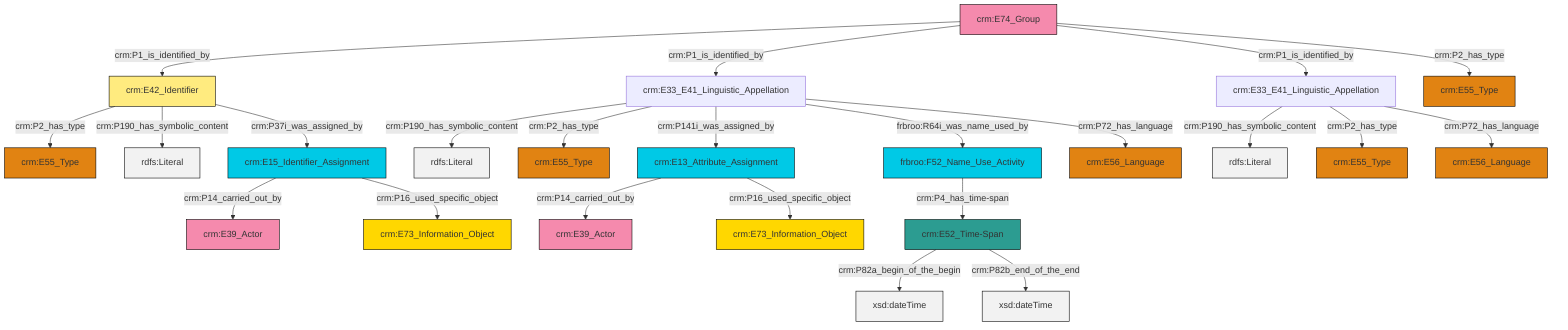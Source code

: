 graph TD
classDef Literal fill:#f2f2f2,stroke:#000000;
classDef CRM_Entity fill:#FFFFFF,stroke:#000000;
classDef Temporal_Entity fill:#00C9E6, stroke:#000000;
classDef Type fill:#E18312, stroke:#000000;
classDef Time-Span fill:#2C9C91, stroke:#000000;
classDef Appellation fill:#FFEB7F, stroke:#000000;
classDef Place fill:#008836, stroke:#000000;
classDef Persistent_Item fill:#B266B2, stroke:#000000;
classDef Conceptual_Object fill:#FFD700, stroke:#000000;
classDef Physical_Thing fill:#D2B48C, stroke:#000000;
classDef Actor fill:#f58aad, stroke:#000000;
classDef PC_Classes fill:#4ce600, stroke:#000000;
classDef Multi fill:#cccccc,stroke:#000000;

4["frbroo:F52_Name_Use_Activity"]:::Temporal_Entity -->|crm:P4_has_time-span| 5["crm:E52_Time-Span"]:::Time-Span
0["crm:E13_Attribute_Assignment"]:::Temporal_Entity -->|crm:P14_carried_out_by| 8["crm:E39_Actor"]:::Actor
11["crm:E74_Group"]:::Actor -->|crm:P1_is_identified_by| 12["crm:E42_Identifier"]:::Appellation
13["crm:E33_E41_Linguistic_Appellation"]:::Default -->|crm:P190_has_symbolic_content| 14[rdfs:Literal]:::Literal
11["crm:E74_Group"]:::Actor -->|crm:P1_is_identified_by| 13["crm:E33_E41_Linguistic_Appellation"]:::Default
15["crm:E33_E41_Linguistic_Appellation"]:::Default -->|crm:P190_has_symbolic_content| 16[rdfs:Literal]:::Literal
15["crm:E33_E41_Linguistic_Appellation"]:::Default -->|crm:P2_has_type| 6["crm:E55_Type"]:::Type
0["crm:E13_Attribute_Assignment"]:::Temporal_Entity -->|crm:P16_used_specific_object| 17["crm:E73_Information_Object"]:::Conceptual_Object
12["crm:E42_Identifier"]:::Appellation -->|crm:P2_has_type| 18["crm:E55_Type"]:::Type
11["crm:E74_Group"]:::Actor -->|crm:P1_is_identified_by| 15["crm:E33_E41_Linguistic_Appellation"]:::Default
11["crm:E74_Group"]:::Actor -->|crm:P2_has_type| 21["crm:E55_Type"]:::Type
22["crm:E15_Identifier_Assignment"]:::Temporal_Entity -->|crm:P14_carried_out_by| 19["crm:E39_Actor"]:::Actor
12["crm:E42_Identifier"]:::Appellation -->|crm:P190_has_symbolic_content| 26[rdfs:Literal]:::Literal
13["crm:E33_E41_Linguistic_Appellation"]:::Default -->|crm:P2_has_type| 9["crm:E55_Type"]:::Type
13["crm:E33_E41_Linguistic_Appellation"]:::Default -->|crm:P141i_was_assigned_by| 0["crm:E13_Attribute_Assignment"]:::Temporal_Entity
13["crm:E33_E41_Linguistic_Appellation"]:::Default -->|frbroo:R64i_was_name_used_by| 4["frbroo:F52_Name_Use_Activity"]:::Temporal_Entity
22["crm:E15_Identifier_Assignment"]:::Temporal_Entity -->|crm:P16_used_specific_object| 2["crm:E73_Information_Object"]:::Conceptual_Object
12["crm:E42_Identifier"]:::Appellation -->|crm:P37i_was_assigned_by| 22["crm:E15_Identifier_Assignment"]:::Temporal_Entity
15["crm:E33_E41_Linguistic_Appellation"]:::Default -->|crm:P72_has_language| 28["crm:E56_Language"]:::Type
13["crm:E33_E41_Linguistic_Appellation"]:::Default -->|crm:P72_has_language| 34["crm:E56_Language"]:::Type
5["crm:E52_Time-Span"]:::Time-Span -->|crm:P82a_begin_of_the_begin| 36[xsd:dateTime]:::Literal
5["crm:E52_Time-Span"]:::Time-Span -->|crm:P82b_end_of_the_end| 40[xsd:dateTime]:::Literal